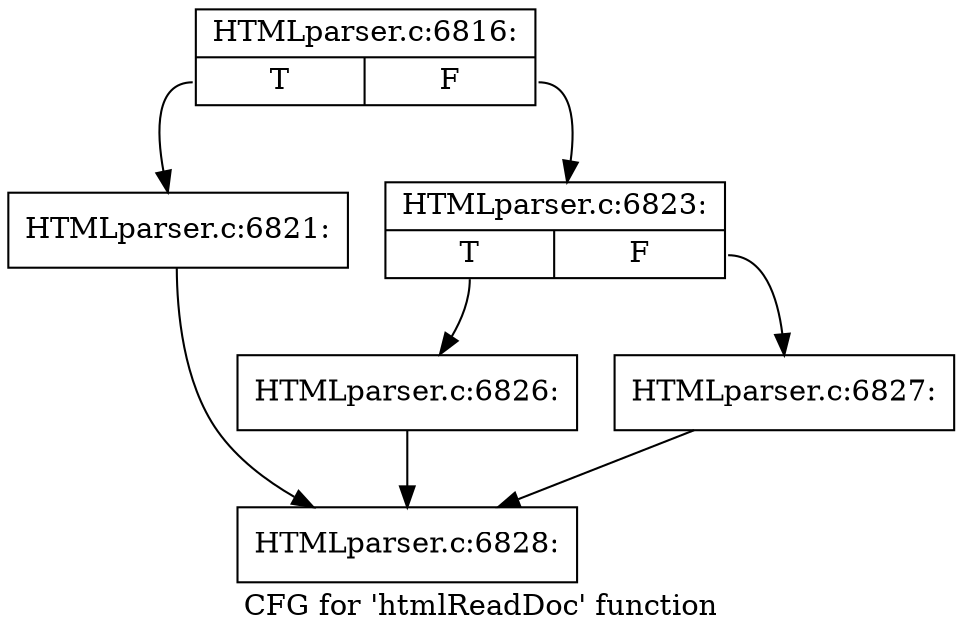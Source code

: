 digraph "CFG for 'htmlReadDoc' function" {
	label="CFG for 'htmlReadDoc' function";

	Node0x5630c5df1be0 [shape=record,label="{HTMLparser.c:6816:|{<s0>T|<s1>F}}"];
	Node0x5630c5df1be0:s0 -> Node0x5630c5e0f410;
	Node0x5630c5df1be0:s1 -> Node0x5630c5e0f460;
	Node0x5630c5e0f410 [shape=record,label="{HTMLparser.c:6821:}"];
	Node0x5630c5e0f410 -> Node0x5630c5dfff50;
	Node0x5630c5e0f460 [shape=record,label="{HTMLparser.c:6823:|{<s0>T|<s1>F}}"];
	Node0x5630c5e0f460:s0 -> Node0x5630c5e0fac0;
	Node0x5630c5e0f460:s1 -> Node0x5630c5e0fb10;
	Node0x5630c5e0fac0 [shape=record,label="{HTMLparser.c:6826:}"];
	Node0x5630c5e0fac0 -> Node0x5630c5dfff50;
	Node0x5630c5e0fb10 [shape=record,label="{HTMLparser.c:6827:}"];
	Node0x5630c5e0fb10 -> Node0x5630c5dfff50;
	Node0x5630c5dfff50 [shape=record,label="{HTMLparser.c:6828:}"];
}
